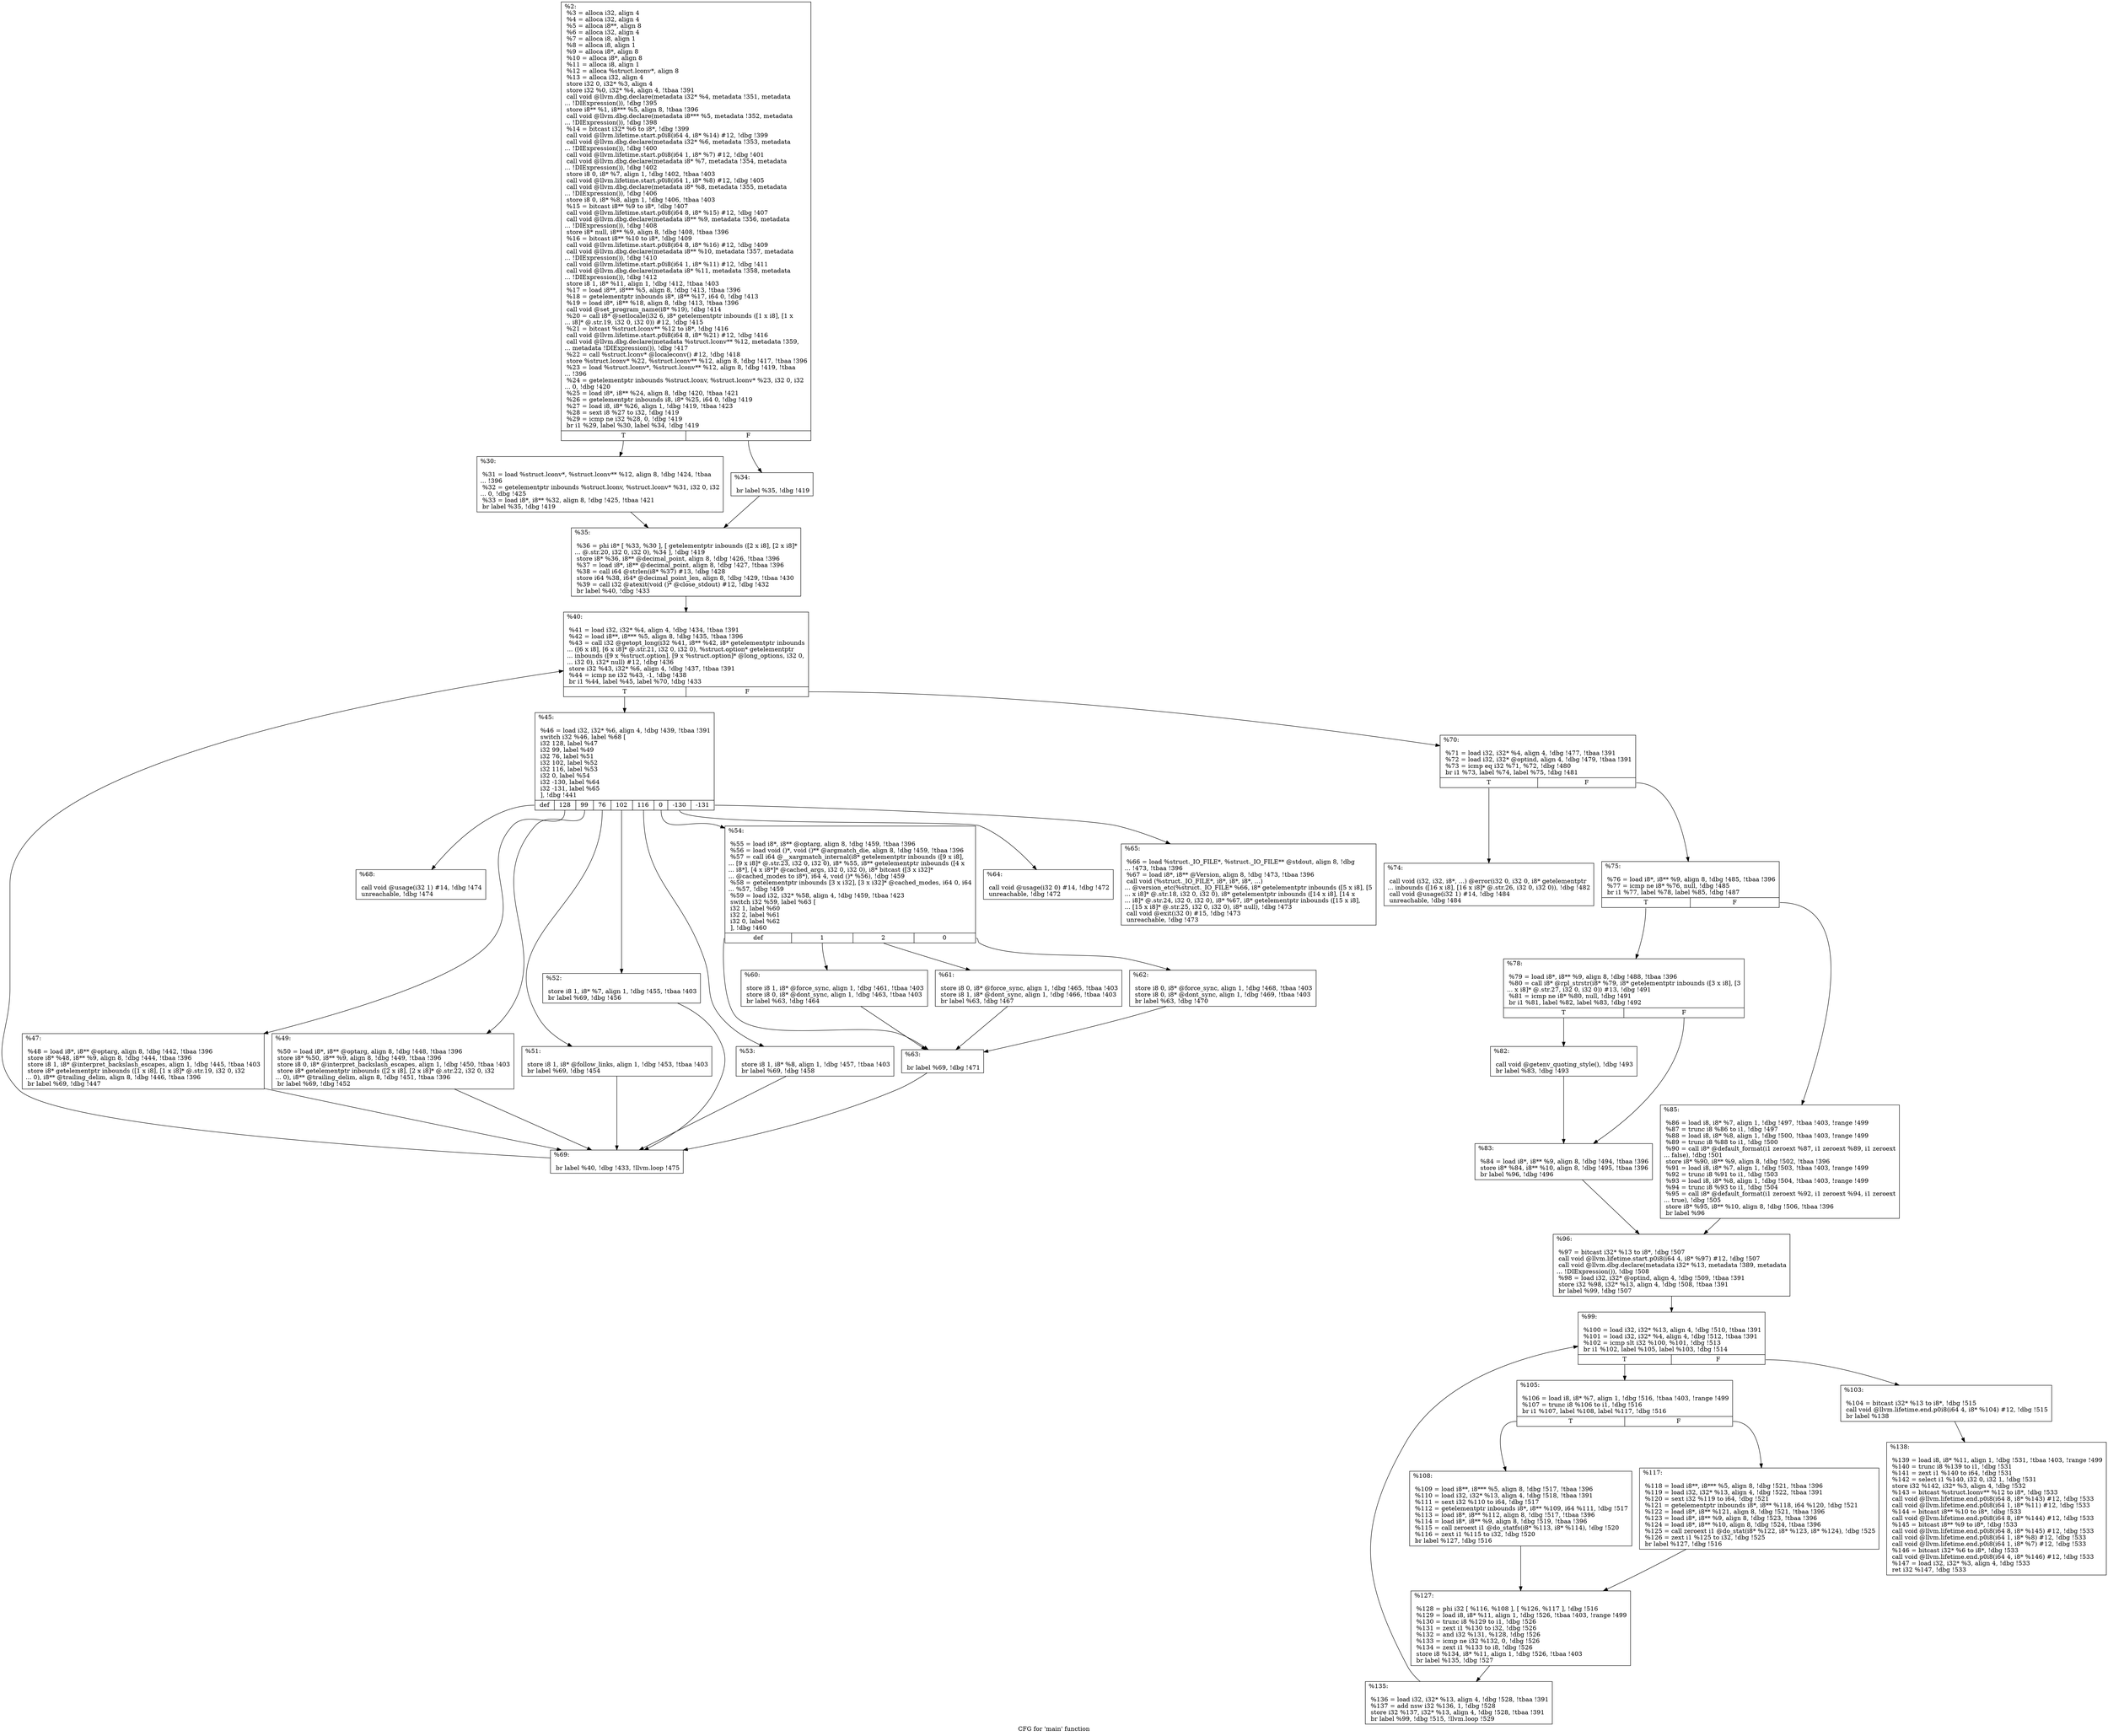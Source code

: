 digraph "CFG for 'main' function" {
	label="CFG for 'main' function";

	Node0x12bd710 [shape=record,label="{%2:\l  %3 = alloca i32, align 4\l  %4 = alloca i32, align 4\l  %5 = alloca i8**, align 8\l  %6 = alloca i32, align 4\l  %7 = alloca i8, align 1\l  %8 = alloca i8, align 1\l  %9 = alloca i8*, align 8\l  %10 = alloca i8*, align 8\l  %11 = alloca i8, align 1\l  %12 = alloca %struct.lconv*, align 8\l  %13 = alloca i32, align 4\l  store i32 0, i32* %3, align 4\l  store i32 %0, i32* %4, align 4, !tbaa !391\l  call void @llvm.dbg.declare(metadata i32* %4, metadata !351, metadata\l... !DIExpression()), !dbg !395\l  store i8** %1, i8*** %5, align 8, !tbaa !396\l  call void @llvm.dbg.declare(metadata i8*** %5, metadata !352, metadata\l... !DIExpression()), !dbg !398\l  %14 = bitcast i32* %6 to i8*, !dbg !399\l  call void @llvm.lifetime.start.p0i8(i64 4, i8* %14) #12, !dbg !399\l  call void @llvm.dbg.declare(metadata i32* %6, metadata !353, metadata\l... !DIExpression()), !dbg !400\l  call void @llvm.lifetime.start.p0i8(i64 1, i8* %7) #12, !dbg !401\l  call void @llvm.dbg.declare(metadata i8* %7, metadata !354, metadata\l... !DIExpression()), !dbg !402\l  store i8 0, i8* %7, align 1, !dbg !402, !tbaa !403\l  call void @llvm.lifetime.start.p0i8(i64 1, i8* %8) #12, !dbg !405\l  call void @llvm.dbg.declare(metadata i8* %8, metadata !355, metadata\l... !DIExpression()), !dbg !406\l  store i8 0, i8* %8, align 1, !dbg !406, !tbaa !403\l  %15 = bitcast i8** %9 to i8*, !dbg !407\l  call void @llvm.lifetime.start.p0i8(i64 8, i8* %15) #12, !dbg !407\l  call void @llvm.dbg.declare(metadata i8** %9, metadata !356, metadata\l... !DIExpression()), !dbg !408\l  store i8* null, i8** %9, align 8, !dbg !408, !tbaa !396\l  %16 = bitcast i8** %10 to i8*, !dbg !409\l  call void @llvm.lifetime.start.p0i8(i64 8, i8* %16) #12, !dbg !409\l  call void @llvm.dbg.declare(metadata i8** %10, metadata !357, metadata\l... !DIExpression()), !dbg !410\l  call void @llvm.lifetime.start.p0i8(i64 1, i8* %11) #12, !dbg !411\l  call void @llvm.dbg.declare(metadata i8* %11, metadata !358, metadata\l... !DIExpression()), !dbg !412\l  store i8 1, i8* %11, align 1, !dbg !412, !tbaa !403\l  %17 = load i8**, i8*** %5, align 8, !dbg !413, !tbaa !396\l  %18 = getelementptr inbounds i8*, i8** %17, i64 0, !dbg !413\l  %19 = load i8*, i8** %18, align 8, !dbg !413, !tbaa !396\l  call void @set_program_name(i8* %19), !dbg !414\l  %20 = call i8* @setlocale(i32 6, i8* getelementptr inbounds ([1 x i8], [1 x\l... i8]* @.str.19, i32 0, i32 0)) #12, !dbg !415\l  %21 = bitcast %struct.lconv** %12 to i8*, !dbg !416\l  call void @llvm.lifetime.start.p0i8(i64 8, i8* %21) #12, !dbg !416\l  call void @llvm.dbg.declare(metadata %struct.lconv** %12, metadata !359,\l... metadata !DIExpression()), !dbg !417\l  %22 = call %struct.lconv* @localeconv() #12, !dbg !418\l  store %struct.lconv* %22, %struct.lconv** %12, align 8, !dbg !417, !tbaa !396\l  %23 = load %struct.lconv*, %struct.lconv** %12, align 8, !dbg !419, !tbaa\l... !396\l  %24 = getelementptr inbounds %struct.lconv, %struct.lconv* %23, i32 0, i32\l... 0, !dbg !420\l  %25 = load i8*, i8** %24, align 8, !dbg !420, !tbaa !421\l  %26 = getelementptr inbounds i8, i8* %25, i64 0, !dbg !419\l  %27 = load i8, i8* %26, align 1, !dbg !419, !tbaa !423\l  %28 = sext i8 %27 to i32, !dbg !419\l  %29 = icmp ne i32 %28, 0, !dbg !419\l  br i1 %29, label %30, label %34, !dbg !419\l|{<s0>T|<s1>F}}"];
	Node0x12bd710:s0 -> Node0x12bd890;
	Node0x12bd710:s1 -> Node0x12bd8e0;
	Node0x12bd890 [shape=record,label="{%30:\l\l  %31 = load %struct.lconv*, %struct.lconv** %12, align 8, !dbg !424, !tbaa\l... !396\l  %32 = getelementptr inbounds %struct.lconv, %struct.lconv* %31, i32 0, i32\l... 0, !dbg !425\l  %33 = load i8*, i8** %32, align 8, !dbg !425, !tbaa !421\l  br label %35, !dbg !419\l}"];
	Node0x12bd890 -> Node0x12bd930;
	Node0x12bd8e0 [shape=record,label="{%34:\l\l  br label %35, !dbg !419\l}"];
	Node0x12bd8e0 -> Node0x12bd930;
	Node0x12bd930 [shape=record,label="{%35:\l\l  %36 = phi i8* [ %33, %30 ], [ getelementptr inbounds ([2 x i8], [2 x i8]*\l... @.str.20, i32 0, i32 0), %34 ], !dbg !419\l  store i8* %36, i8** @decimal_point, align 8, !dbg !426, !tbaa !396\l  %37 = load i8*, i8** @decimal_point, align 8, !dbg !427, !tbaa !396\l  %38 = call i64 @strlen(i8* %37) #13, !dbg !428\l  store i64 %38, i64* @decimal_point_len, align 8, !dbg !429, !tbaa !430\l  %39 = call i32 @atexit(void ()* @close_stdout) #12, !dbg !432\l  br label %40, !dbg !433\l}"];
	Node0x12bd930 -> Node0x12bd980;
	Node0x12bd980 [shape=record,label="{%40:\l\l  %41 = load i32, i32* %4, align 4, !dbg !434, !tbaa !391\l  %42 = load i8**, i8*** %5, align 8, !dbg !435, !tbaa !396\l  %43 = call i32 @getopt_long(i32 %41, i8** %42, i8* getelementptr inbounds\l... ([6 x i8], [6 x i8]* @.str.21, i32 0, i32 0), %struct.option* getelementptr\l... inbounds ([9 x %struct.option], [9 x %struct.option]* @long_options, i32 0,\l... i32 0), i32* null) #12, !dbg !436\l  store i32 %43, i32* %6, align 4, !dbg !437, !tbaa !391\l  %44 = icmp ne i32 %43, -1, !dbg !438\l  br i1 %44, label %45, label %70, !dbg !433\l|{<s0>T|<s1>F}}"];
	Node0x12bd980:s0 -> Node0x12bd9d0;
	Node0x12bd980:s1 -> Node0x12bde80;
	Node0x12bd9d0 [shape=record,label="{%45:\l\l  %46 = load i32, i32* %6, align 4, !dbg !439, !tbaa !391\l  switch i32 %46, label %68 [\l    i32 128, label %47\l    i32 99, label %49\l    i32 76, label %51\l    i32 102, label %52\l    i32 116, label %53\l    i32 0, label %54\l    i32 -130, label %64\l    i32 -131, label %65\l  ], !dbg !441\l|{<s0>def|<s1>128|<s2>99|<s3>76|<s4>102|<s5>116|<s6>0|<s7>-130|<s8>-131}}"];
	Node0x12bd9d0:s0 -> Node0x12bdde0;
	Node0x12bd9d0:s1 -> Node0x12bda20;
	Node0x12bd9d0:s2 -> Node0x12bda70;
	Node0x12bd9d0:s3 -> Node0x12bdac0;
	Node0x12bd9d0:s4 -> Node0x12bdb10;
	Node0x12bd9d0:s5 -> Node0x12bdb60;
	Node0x12bd9d0:s6 -> Node0x12bdbb0;
	Node0x12bd9d0:s7 -> Node0x12bdd40;
	Node0x12bd9d0:s8 -> Node0x12bdd90;
	Node0x12bda20 [shape=record,label="{%47:\l\l  %48 = load i8*, i8** @optarg, align 8, !dbg !442, !tbaa !396\l  store i8* %48, i8** %9, align 8, !dbg !444, !tbaa !396\l  store i8 1, i8* @interpret_backslash_escapes, align 1, !dbg !445, !tbaa !403\l  store i8* getelementptr inbounds ([1 x i8], [1 x i8]* @.str.19, i32 0, i32\l... 0), i8** @trailing_delim, align 8, !dbg !446, !tbaa !396\l  br label %69, !dbg !447\l}"];
	Node0x12bda20 -> Node0x12bde30;
	Node0x12bda70 [shape=record,label="{%49:\l\l  %50 = load i8*, i8** @optarg, align 8, !dbg !448, !tbaa !396\l  store i8* %50, i8** %9, align 8, !dbg !449, !tbaa !396\l  store i8 0, i8* @interpret_backslash_escapes, align 1, !dbg !450, !tbaa !403\l  store i8* getelementptr inbounds ([2 x i8], [2 x i8]* @.str.22, i32 0, i32\l... 0), i8** @trailing_delim, align 8, !dbg !451, !tbaa !396\l  br label %69, !dbg !452\l}"];
	Node0x12bda70 -> Node0x12bde30;
	Node0x12bdac0 [shape=record,label="{%51:\l\l  store i8 1, i8* @follow_links, align 1, !dbg !453, !tbaa !403\l  br label %69, !dbg !454\l}"];
	Node0x12bdac0 -> Node0x12bde30;
	Node0x12bdb10 [shape=record,label="{%52:\l\l  store i8 1, i8* %7, align 1, !dbg !455, !tbaa !403\l  br label %69, !dbg !456\l}"];
	Node0x12bdb10 -> Node0x12bde30;
	Node0x12bdb60 [shape=record,label="{%53:\l\l  store i8 1, i8* %8, align 1, !dbg !457, !tbaa !403\l  br label %69, !dbg !458\l}"];
	Node0x12bdb60 -> Node0x12bde30;
	Node0x12bdbb0 [shape=record,label="{%54:\l\l  %55 = load i8*, i8** @optarg, align 8, !dbg !459, !tbaa !396\l  %56 = load void ()*, void ()** @argmatch_die, align 8, !dbg !459, !tbaa !396\l  %57 = call i64 @__xargmatch_internal(i8* getelementptr inbounds ([9 x i8],\l... [9 x i8]* @.str.23, i32 0, i32 0), i8* %55, i8** getelementptr inbounds ([4 x\l... i8*], [4 x i8*]* @cached_args, i32 0, i32 0), i8* bitcast ([3 x i32]*\l... @cached_modes to i8*), i64 4, void ()* %56), !dbg !459\l  %58 = getelementptr inbounds [3 x i32], [3 x i32]* @cached_modes, i64 0, i64\l... %57, !dbg !459\l  %59 = load i32, i32* %58, align 4, !dbg !459, !tbaa !423\l  switch i32 %59, label %63 [\l    i32 1, label %60\l    i32 2, label %61\l    i32 0, label %62\l  ], !dbg !460\l|{<s0>def|<s1>1|<s2>2|<s3>0}}"];
	Node0x12bdbb0:s0 -> Node0x12bdcf0;
	Node0x12bdbb0:s1 -> Node0x12bdc00;
	Node0x12bdbb0:s2 -> Node0x12bdc50;
	Node0x12bdbb0:s3 -> Node0x12bdca0;
	Node0x12bdc00 [shape=record,label="{%60:\l\l  store i8 1, i8* @force_sync, align 1, !dbg !461, !tbaa !403\l  store i8 0, i8* @dont_sync, align 1, !dbg !463, !tbaa !403\l  br label %63, !dbg !464\l}"];
	Node0x12bdc00 -> Node0x12bdcf0;
	Node0x12bdc50 [shape=record,label="{%61:\l\l  store i8 0, i8* @force_sync, align 1, !dbg !465, !tbaa !403\l  store i8 1, i8* @dont_sync, align 1, !dbg !466, !tbaa !403\l  br label %63, !dbg !467\l}"];
	Node0x12bdc50 -> Node0x12bdcf0;
	Node0x12bdca0 [shape=record,label="{%62:\l\l  store i8 0, i8* @force_sync, align 1, !dbg !468, !tbaa !403\l  store i8 0, i8* @dont_sync, align 1, !dbg !469, !tbaa !403\l  br label %63, !dbg !470\l}"];
	Node0x12bdca0 -> Node0x12bdcf0;
	Node0x12bdcf0 [shape=record,label="{%63:\l\l  br label %69, !dbg !471\l}"];
	Node0x12bdcf0 -> Node0x12bde30;
	Node0x12bdd40 [shape=record,label="{%64:\l\l  call void @usage(i32 0) #14, !dbg !472\l  unreachable, !dbg !472\l}"];
	Node0x12bdd90 [shape=record,label="{%65:\l\l  %66 = load %struct._IO_FILE*, %struct._IO_FILE** @stdout, align 8, !dbg\l... !473, !tbaa !396\l  %67 = load i8*, i8** @Version, align 8, !dbg !473, !tbaa !396\l  call void (%struct._IO_FILE*, i8*, i8*, i8*, ...)\l... @version_etc(%struct._IO_FILE* %66, i8* getelementptr inbounds ([5 x i8], [5\l... x i8]* @.str.18, i32 0, i32 0), i8* getelementptr inbounds ([14 x i8], [14 x\l... i8]* @.str.24, i32 0, i32 0), i8* %67, i8* getelementptr inbounds ([15 x i8],\l... [15 x i8]* @.str.25, i32 0, i32 0), i8* null), !dbg !473\l  call void @exit(i32 0) #15, !dbg !473\l  unreachable, !dbg !473\l}"];
	Node0x12bdde0 [shape=record,label="{%68:\l\l  call void @usage(i32 1) #14, !dbg !474\l  unreachable, !dbg !474\l}"];
	Node0x12bde30 [shape=record,label="{%69:\l\l  br label %40, !dbg !433, !llvm.loop !475\l}"];
	Node0x12bde30 -> Node0x12bd980;
	Node0x12bde80 [shape=record,label="{%70:\l\l  %71 = load i32, i32* %4, align 4, !dbg !477, !tbaa !391\l  %72 = load i32, i32* @optind, align 4, !dbg !479, !tbaa !391\l  %73 = icmp eq i32 %71, %72, !dbg !480\l  br i1 %73, label %74, label %75, !dbg !481\l|{<s0>T|<s1>F}}"];
	Node0x12bde80:s0 -> Node0x12bded0;
	Node0x12bde80:s1 -> Node0x12bdf20;
	Node0x12bded0 [shape=record,label="{%74:\l\l  call void (i32, i32, i8*, ...) @error(i32 0, i32 0, i8* getelementptr\l... inbounds ([16 x i8], [16 x i8]* @.str.26, i32 0, i32 0)), !dbg !482\l  call void @usage(i32 1) #14, !dbg !484\l  unreachable, !dbg !484\l}"];
	Node0x12bdf20 [shape=record,label="{%75:\l\l  %76 = load i8*, i8** %9, align 8, !dbg !485, !tbaa !396\l  %77 = icmp ne i8* %76, null, !dbg !485\l  br i1 %77, label %78, label %85, !dbg !487\l|{<s0>T|<s1>F}}"];
	Node0x12bdf20:s0 -> Node0x12bdf70;
	Node0x12bdf20:s1 -> Node0x12be060;
	Node0x12bdf70 [shape=record,label="{%78:\l\l  %79 = load i8*, i8** %9, align 8, !dbg !488, !tbaa !396\l  %80 = call i8* @rpl_strstr(i8* %79, i8* getelementptr inbounds ([3 x i8], [3\l... x i8]* @.str.27, i32 0, i32 0)) #13, !dbg !491\l  %81 = icmp ne i8* %80, null, !dbg !491\l  br i1 %81, label %82, label %83, !dbg !492\l|{<s0>T|<s1>F}}"];
	Node0x12bdf70:s0 -> Node0x12bdfc0;
	Node0x12bdf70:s1 -> Node0x12be010;
	Node0x12bdfc0 [shape=record,label="{%82:\l\l  call void @getenv_quoting_style(), !dbg !493\l  br label %83, !dbg !493\l}"];
	Node0x12bdfc0 -> Node0x12be010;
	Node0x12be010 [shape=record,label="{%83:\l\l  %84 = load i8*, i8** %9, align 8, !dbg !494, !tbaa !396\l  store i8* %84, i8** %10, align 8, !dbg !495, !tbaa !396\l  br label %96, !dbg !496\l}"];
	Node0x12be010 -> Node0x12be0b0;
	Node0x12be060 [shape=record,label="{%85:\l\l  %86 = load i8, i8* %7, align 1, !dbg !497, !tbaa !403, !range !499\l  %87 = trunc i8 %86 to i1, !dbg !497\l  %88 = load i8, i8* %8, align 1, !dbg !500, !tbaa !403, !range !499\l  %89 = trunc i8 %88 to i1, !dbg !500\l  %90 = call i8* @default_format(i1 zeroext %87, i1 zeroext %89, i1 zeroext\l... false), !dbg !501\l  store i8* %90, i8** %9, align 8, !dbg !502, !tbaa !396\l  %91 = load i8, i8* %7, align 1, !dbg !503, !tbaa !403, !range !499\l  %92 = trunc i8 %91 to i1, !dbg !503\l  %93 = load i8, i8* %8, align 1, !dbg !504, !tbaa !403, !range !499\l  %94 = trunc i8 %93 to i1, !dbg !504\l  %95 = call i8* @default_format(i1 zeroext %92, i1 zeroext %94, i1 zeroext\l... true), !dbg !505\l  store i8* %95, i8** %10, align 8, !dbg !506, !tbaa !396\l  br label %96\l}"];
	Node0x12be060 -> Node0x12be0b0;
	Node0x12be0b0 [shape=record,label="{%96:\l\l  %97 = bitcast i32* %13 to i8*, !dbg !507\l  call void @llvm.lifetime.start.p0i8(i64 4, i8* %97) #12, !dbg !507\l  call void @llvm.dbg.declare(metadata i32* %13, metadata !389, metadata\l... !DIExpression()), !dbg !508\l  %98 = load i32, i32* @optind, align 4, !dbg !509, !tbaa !391\l  store i32 %98, i32* %13, align 4, !dbg !508, !tbaa !391\l  br label %99, !dbg !507\l}"];
	Node0x12be0b0 -> Node0x12be100;
	Node0x12be100 [shape=record,label="{%99:\l\l  %100 = load i32, i32* %13, align 4, !dbg !510, !tbaa !391\l  %101 = load i32, i32* %4, align 4, !dbg !512, !tbaa !391\l  %102 = icmp slt i32 %100, %101, !dbg !513\l  br i1 %102, label %105, label %103, !dbg !514\l|{<s0>T|<s1>F}}"];
	Node0x12be100:s0 -> Node0x12be1a0;
	Node0x12be100:s1 -> Node0x12be150;
	Node0x12be150 [shape=record,label="{%103:\l\l  %104 = bitcast i32* %13 to i8*, !dbg !515\l  call void @llvm.lifetime.end.p0i8(i64 4, i8* %104) #12, !dbg !515\l  br label %138\l}"];
	Node0x12be150 -> Node0x12be330;
	Node0x12be1a0 [shape=record,label="{%105:\l\l  %106 = load i8, i8* %7, align 1, !dbg !516, !tbaa !403, !range !499\l  %107 = trunc i8 %106 to i1, !dbg !516\l  br i1 %107, label %108, label %117, !dbg !516\l|{<s0>T|<s1>F}}"];
	Node0x12be1a0:s0 -> Node0x12be1f0;
	Node0x12be1a0:s1 -> Node0x12be240;
	Node0x12be1f0 [shape=record,label="{%108:\l\l  %109 = load i8**, i8*** %5, align 8, !dbg !517, !tbaa !396\l  %110 = load i32, i32* %13, align 4, !dbg !518, !tbaa !391\l  %111 = sext i32 %110 to i64, !dbg !517\l  %112 = getelementptr inbounds i8*, i8** %109, i64 %111, !dbg !517\l  %113 = load i8*, i8** %112, align 8, !dbg !517, !tbaa !396\l  %114 = load i8*, i8** %9, align 8, !dbg !519, !tbaa !396\l  %115 = call zeroext i1 @do_statfs(i8* %113, i8* %114), !dbg !520\l  %116 = zext i1 %115 to i32, !dbg !520\l  br label %127, !dbg !516\l}"];
	Node0x12be1f0 -> Node0x12be290;
	Node0x12be240 [shape=record,label="{%117:\l\l  %118 = load i8**, i8*** %5, align 8, !dbg !521, !tbaa !396\l  %119 = load i32, i32* %13, align 4, !dbg !522, !tbaa !391\l  %120 = sext i32 %119 to i64, !dbg !521\l  %121 = getelementptr inbounds i8*, i8** %118, i64 %120, !dbg !521\l  %122 = load i8*, i8** %121, align 8, !dbg !521, !tbaa !396\l  %123 = load i8*, i8** %9, align 8, !dbg !523, !tbaa !396\l  %124 = load i8*, i8** %10, align 8, !dbg !524, !tbaa !396\l  %125 = call zeroext i1 @do_stat(i8* %122, i8* %123, i8* %124), !dbg !525\l  %126 = zext i1 %125 to i32, !dbg !525\l  br label %127, !dbg !516\l}"];
	Node0x12be240 -> Node0x12be290;
	Node0x12be290 [shape=record,label="{%127:\l\l  %128 = phi i32 [ %116, %108 ], [ %126, %117 ], !dbg !516\l  %129 = load i8, i8* %11, align 1, !dbg !526, !tbaa !403, !range !499\l  %130 = trunc i8 %129 to i1, !dbg !526\l  %131 = zext i1 %130 to i32, !dbg !526\l  %132 = and i32 %131, %128, !dbg !526\l  %133 = icmp ne i32 %132, 0, !dbg !526\l  %134 = zext i1 %133 to i8, !dbg !526\l  store i8 %134, i8* %11, align 1, !dbg !526, !tbaa !403\l  br label %135, !dbg !527\l}"];
	Node0x12be290 -> Node0x12be2e0;
	Node0x12be2e0 [shape=record,label="{%135:\l\l  %136 = load i32, i32* %13, align 4, !dbg !528, !tbaa !391\l  %137 = add nsw i32 %136, 1, !dbg !528\l  store i32 %137, i32* %13, align 4, !dbg !528, !tbaa !391\l  br label %99, !dbg !515, !llvm.loop !529\l}"];
	Node0x12be2e0 -> Node0x12be100;
	Node0x12be330 [shape=record,label="{%138:\l\l  %139 = load i8, i8* %11, align 1, !dbg !531, !tbaa !403, !range !499\l  %140 = trunc i8 %139 to i1, !dbg !531\l  %141 = zext i1 %140 to i64, !dbg !531\l  %142 = select i1 %140, i32 0, i32 1, !dbg !531\l  store i32 %142, i32* %3, align 4, !dbg !532\l  %143 = bitcast %struct.lconv** %12 to i8*, !dbg !533\l  call void @llvm.lifetime.end.p0i8(i64 8, i8* %143) #12, !dbg !533\l  call void @llvm.lifetime.end.p0i8(i64 1, i8* %11) #12, !dbg !533\l  %144 = bitcast i8** %10 to i8*, !dbg !533\l  call void @llvm.lifetime.end.p0i8(i64 8, i8* %144) #12, !dbg !533\l  %145 = bitcast i8** %9 to i8*, !dbg !533\l  call void @llvm.lifetime.end.p0i8(i64 8, i8* %145) #12, !dbg !533\l  call void @llvm.lifetime.end.p0i8(i64 1, i8* %8) #12, !dbg !533\l  call void @llvm.lifetime.end.p0i8(i64 1, i8* %7) #12, !dbg !533\l  %146 = bitcast i32* %6 to i8*, !dbg !533\l  call void @llvm.lifetime.end.p0i8(i64 4, i8* %146) #12, !dbg !533\l  %147 = load i32, i32* %3, align 4, !dbg !533\l  ret i32 %147, !dbg !533\l}"];
}
